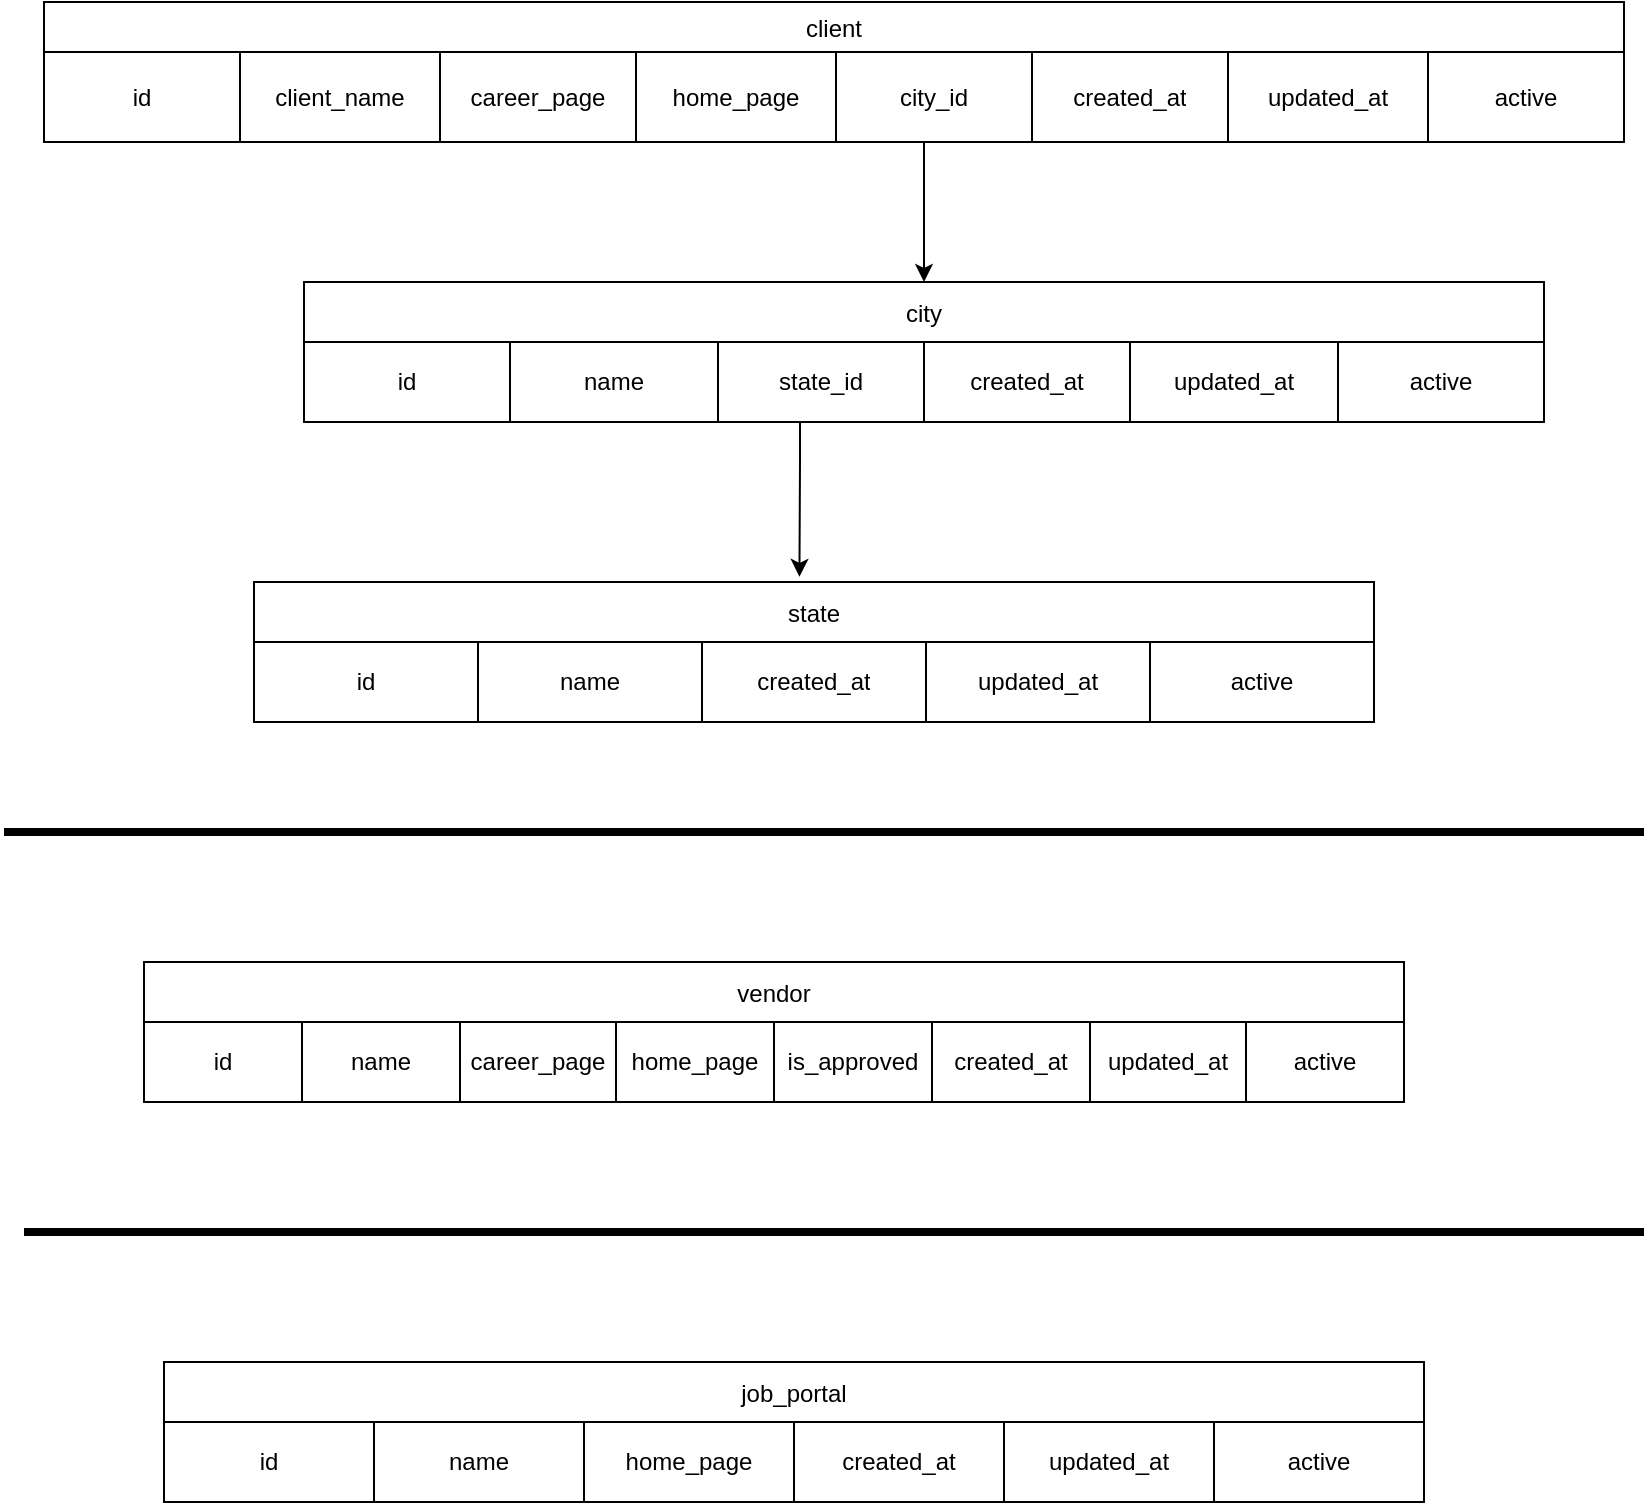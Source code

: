 <mxfile version="21.2.7" type="github">
  <diagram name="Page-1" id="xu53hyu-DOKRlgLd9vMa">
    <mxGraphModel dx="1290" dy="483" grid="1" gridSize="10" guides="1" tooltips="1" connect="1" arrows="1" fold="1" page="1" pageScale="1" pageWidth="850" pageHeight="1100" math="0" shadow="0">
      <root>
        <mxCell id="0" />
        <mxCell id="1" parent="0" />
        <mxCell id="DWGi81Txj0oeRS-JONPe-240" value="" style="line;strokeWidth=4;html=1;perimeter=backbonePerimeter;points=[];outlineConnect=0;" parent="1" vertex="1">
          <mxGeometry x="20" y="530" width="820" height="10" as="geometry" />
        </mxCell>
        <mxCell id="DWGi81Txj0oeRS-JONPe-241" value="" style="line;strokeWidth=4;html=1;perimeter=backbonePerimeter;points=[];outlineConnect=0;" parent="1" vertex="1">
          <mxGeometry x="30" y="730" width="810" height="10" as="geometry" />
        </mxCell>
        <mxCell id="BEp6QYkuWa-ZO171vKVj-59" style="edgeStyle=orthogonalEdgeStyle;rounded=0;orthogonalLoop=1;jettySize=auto;html=1;entryX=0.5;entryY=0;entryDx=0;entryDy=0;" edge="1" parent="1" source="BEp6QYkuWa-ZO171vKVj-3" target="BEp6QYkuWa-ZO171vKVj-21">
          <mxGeometry relative="1" as="geometry">
            <Array as="points">
              <mxPoint x="480" y="246" />
            </Array>
          </mxGeometry>
        </mxCell>
        <mxCell id="BEp6QYkuWa-ZO171vKVj-3" value="client" style="shape=table;startSize=25;container=1;collapsible=0;childLayout=tableLayout;" vertex="1" parent="1">
          <mxGeometry x="40" y="120" width="790" height="70" as="geometry" />
        </mxCell>
        <mxCell id="BEp6QYkuWa-ZO171vKVj-4" value="" style="shape=tableRow;horizontal=0;startSize=0;swimlaneHead=0;swimlaneBody=0;strokeColor=inherit;top=0;left=0;bottom=0;right=0;collapsible=0;dropTarget=0;fillColor=none;points=[[0,0.5],[1,0.5]];portConstraint=eastwest;" vertex="1" parent="BEp6QYkuWa-ZO171vKVj-3">
          <mxGeometry y="25" width="790" height="45" as="geometry" />
        </mxCell>
        <mxCell id="BEp6QYkuWa-ZO171vKVj-5" value="id" style="shape=partialRectangle;html=1;whiteSpace=wrap;connectable=0;strokeColor=inherit;overflow=hidden;fillColor=none;top=0;left=0;bottom=0;right=0;pointerEvents=1;" vertex="1" parent="BEp6QYkuWa-ZO171vKVj-4">
          <mxGeometry width="98" height="45" as="geometry">
            <mxRectangle width="98" height="45" as="alternateBounds" />
          </mxGeometry>
        </mxCell>
        <mxCell id="BEp6QYkuWa-ZO171vKVj-6" value="client_name" style="shape=partialRectangle;html=1;whiteSpace=wrap;connectable=0;strokeColor=inherit;overflow=hidden;fillColor=none;top=0;left=0;bottom=0;right=0;pointerEvents=1;" vertex="1" parent="BEp6QYkuWa-ZO171vKVj-4">
          <mxGeometry x="98" width="100" height="45" as="geometry">
            <mxRectangle width="100" height="45" as="alternateBounds" />
          </mxGeometry>
        </mxCell>
        <mxCell id="BEp6QYkuWa-ZO171vKVj-7" value="career_page" style="shape=partialRectangle;html=1;whiteSpace=wrap;connectable=0;strokeColor=inherit;overflow=hidden;fillColor=none;top=0;left=0;bottom=0;right=0;pointerEvents=1;" vertex="1" parent="BEp6QYkuWa-ZO171vKVj-4">
          <mxGeometry x="198" width="98" height="45" as="geometry">
            <mxRectangle width="98" height="45" as="alternateBounds" />
          </mxGeometry>
        </mxCell>
        <mxCell id="BEp6QYkuWa-ZO171vKVj-8" value="home_page" style="shape=partialRectangle;html=1;whiteSpace=wrap;connectable=0;strokeColor=inherit;overflow=hidden;fillColor=none;top=0;left=0;bottom=0;right=0;pointerEvents=1;" vertex="1" parent="BEp6QYkuWa-ZO171vKVj-4">
          <mxGeometry x="296" width="100" height="45" as="geometry">
            <mxRectangle width="100" height="45" as="alternateBounds" />
          </mxGeometry>
        </mxCell>
        <mxCell id="BEp6QYkuWa-ZO171vKVj-9" value="city_id" style="shape=partialRectangle;html=1;whiteSpace=wrap;connectable=0;strokeColor=inherit;overflow=hidden;fillColor=none;top=0;left=0;bottom=0;right=0;pointerEvents=1;" vertex="1" parent="BEp6QYkuWa-ZO171vKVj-4">
          <mxGeometry x="396" width="98" height="45" as="geometry">
            <mxRectangle width="98" height="45" as="alternateBounds" />
          </mxGeometry>
        </mxCell>
        <mxCell id="BEp6QYkuWa-ZO171vKVj-10" value="created_at" style="shape=partialRectangle;html=1;whiteSpace=wrap;connectable=0;strokeColor=inherit;overflow=hidden;fillColor=none;top=0;left=0;bottom=0;right=0;pointerEvents=1;" vertex="1" parent="BEp6QYkuWa-ZO171vKVj-4">
          <mxGeometry x="494" width="98" height="45" as="geometry">
            <mxRectangle width="98" height="45" as="alternateBounds" />
          </mxGeometry>
        </mxCell>
        <mxCell id="BEp6QYkuWa-ZO171vKVj-11" value="updated_at" style="shape=partialRectangle;html=1;whiteSpace=wrap;connectable=0;strokeColor=inherit;overflow=hidden;fillColor=none;top=0;left=0;bottom=0;right=0;pointerEvents=1;" vertex="1" parent="BEp6QYkuWa-ZO171vKVj-4">
          <mxGeometry x="592" width="100" height="45" as="geometry">
            <mxRectangle width="100" height="45" as="alternateBounds" />
          </mxGeometry>
        </mxCell>
        <mxCell id="BEp6QYkuWa-ZO171vKVj-12" value="active" style="shape=partialRectangle;html=1;whiteSpace=wrap;connectable=0;strokeColor=inherit;overflow=hidden;fillColor=none;top=0;left=0;bottom=0;right=0;pointerEvents=1;" vertex="1" parent="BEp6QYkuWa-ZO171vKVj-4">
          <mxGeometry x="692" width="98" height="45" as="geometry">
            <mxRectangle width="98" height="45" as="alternateBounds" />
          </mxGeometry>
        </mxCell>
        <mxCell id="BEp6QYkuWa-ZO171vKVj-60" style="edgeStyle=orthogonalEdgeStyle;rounded=0;orthogonalLoop=1;jettySize=auto;html=1;entryX=0.487;entryY=-0.037;entryDx=0;entryDy=0;entryPerimeter=0;" edge="1" parent="1" source="BEp6QYkuWa-ZO171vKVj-21" target="BEp6QYkuWa-ZO171vKVj-30">
          <mxGeometry relative="1" as="geometry">
            <Array as="points">
              <mxPoint x="418" y="350" />
              <mxPoint x="418" y="350" />
            </Array>
          </mxGeometry>
        </mxCell>
        <mxCell id="BEp6QYkuWa-ZO171vKVj-21" value="city" style="shape=table;startSize=30;container=1;collapsible=0;childLayout=tableLayout;" vertex="1" parent="1">
          <mxGeometry x="170" y="260" width="620" height="70" as="geometry" />
        </mxCell>
        <mxCell id="BEp6QYkuWa-ZO171vKVj-22" value="" style="shape=tableRow;horizontal=0;startSize=0;swimlaneHead=0;swimlaneBody=0;strokeColor=inherit;top=0;left=0;bottom=0;right=0;collapsible=0;dropTarget=0;fillColor=none;points=[[0,0.5],[1,0.5]];portConstraint=eastwest;" vertex="1" parent="BEp6QYkuWa-ZO171vKVj-21">
          <mxGeometry y="30" width="620" height="40" as="geometry" />
        </mxCell>
        <mxCell id="BEp6QYkuWa-ZO171vKVj-23" value="id" style="shape=partialRectangle;html=1;whiteSpace=wrap;connectable=0;strokeColor=inherit;overflow=hidden;fillColor=none;top=0;left=0;bottom=0;right=0;pointerEvents=1;" vertex="1" parent="BEp6QYkuWa-ZO171vKVj-22">
          <mxGeometry width="103" height="40" as="geometry">
            <mxRectangle width="103" height="40" as="alternateBounds" />
          </mxGeometry>
        </mxCell>
        <mxCell id="BEp6QYkuWa-ZO171vKVj-24" value="name" style="shape=partialRectangle;html=1;whiteSpace=wrap;connectable=0;strokeColor=inherit;overflow=hidden;fillColor=none;top=0;left=0;bottom=0;right=0;pointerEvents=1;" vertex="1" parent="BEp6QYkuWa-ZO171vKVj-22">
          <mxGeometry x="103" width="104" height="40" as="geometry">
            <mxRectangle width="104" height="40" as="alternateBounds" />
          </mxGeometry>
        </mxCell>
        <mxCell id="BEp6QYkuWa-ZO171vKVj-25" value="state_id" style="shape=partialRectangle;html=1;whiteSpace=wrap;connectable=0;strokeColor=inherit;overflow=hidden;fillColor=none;top=0;left=0;bottom=0;right=0;pointerEvents=1;" vertex="1" parent="BEp6QYkuWa-ZO171vKVj-22">
          <mxGeometry x="207" width="103" height="40" as="geometry">
            <mxRectangle width="103" height="40" as="alternateBounds" />
          </mxGeometry>
        </mxCell>
        <mxCell id="BEp6QYkuWa-ZO171vKVj-26" value="created_at" style="shape=partialRectangle;html=1;whiteSpace=wrap;connectable=0;strokeColor=inherit;overflow=hidden;fillColor=none;top=0;left=0;bottom=0;right=0;pointerEvents=1;" vertex="1" parent="BEp6QYkuWa-ZO171vKVj-22">
          <mxGeometry x="310" width="103" height="40" as="geometry">
            <mxRectangle width="103" height="40" as="alternateBounds" />
          </mxGeometry>
        </mxCell>
        <mxCell id="BEp6QYkuWa-ZO171vKVj-27" value="updated_at" style="shape=partialRectangle;html=1;whiteSpace=wrap;connectable=0;strokeColor=inherit;overflow=hidden;fillColor=none;top=0;left=0;bottom=0;right=0;pointerEvents=1;" vertex="1" parent="BEp6QYkuWa-ZO171vKVj-22">
          <mxGeometry x="413" width="104" height="40" as="geometry">
            <mxRectangle width="104" height="40" as="alternateBounds" />
          </mxGeometry>
        </mxCell>
        <mxCell id="BEp6QYkuWa-ZO171vKVj-28" value="active" style="shape=partialRectangle;html=1;whiteSpace=wrap;connectable=0;strokeColor=inherit;overflow=hidden;fillColor=none;top=0;left=0;bottom=0;right=0;pointerEvents=1;" vertex="1" parent="BEp6QYkuWa-ZO171vKVj-22">
          <mxGeometry x="517" width="103" height="40" as="geometry">
            <mxRectangle width="103" height="40" as="alternateBounds" />
          </mxGeometry>
        </mxCell>
        <mxCell id="BEp6QYkuWa-ZO171vKVj-30" value="state" style="shape=table;startSize=30;container=1;collapsible=0;childLayout=tableLayout;" vertex="1" parent="1">
          <mxGeometry x="145" y="410" width="560" height="70" as="geometry" />
        </mxCell>
        <mxCell id="BEp6QYkuWa-ZO171vKVj-31" value="" style="shape=tableRow;horizontal=0;startSize=0;swimlaneHead=0;swimlaneBody=0;strokeColor=inherit;top=0;left=0;bottom=0;right=0;collapsible=0;dropTarget=0;fillColor=none;points=[[0,0.5],[1,0.5]];portConstraint=eastwest;" vertex="1" parent="BEp6QYkuWa-ZO171vKVj-30">
          <mxGeometry y="30" width="560" height="40" as="geometry" />
        </mxCell>
        <mxCell id="BEp6QYkuWa-ZO171vKVj-32" value="id" style="shape=partialRectangle;html=1;whiteSpace=wrap;connectable=0;strokeColor=inherit;overflow=hidden;fillColor=none;top=0;left=0;bottom=0;right=0;pointerEvents=1;" vertex="1" parent="BEp6QYkuWa-ZO171vKVj-31">
          <mxGeometry width="112" height="40" as="geometry">
            <mxRectangle width="112" height="40" as="alternateBounds" />
          </mxGeometry>
        </mxCell>
        <mxCell id="BEp6QYkuWa-ZO171vKVj-33" value="name" style="shape=partialRectangle;html=1;whiteSpace=wrap;connectable=0;strokeColor=inherit;overflow=hidden;fillColor=none;top=0;left=0;bottom=0;right=0;pointerEvents=1;" vertex="1" parent="BEp6QYkuWa-ZO171vKVj-31">
          <mxGeometry x="112" width="112" height="40" as="geometry">
            <mxRectangle width="112" height="40" as="alternateBounds" />
          </mxGeometry>
        </mxCell>
        <mxCell id="BEp6QYkuWa-ZO171vKVj-34" value="created_at" style="shape=partialRectangle;html=1;whiteSpace=wrap;connectable=0;strokeColor=inherit;overflow=hidden;fillColor=none;top=0;left=0;bottom=0;right=0;pointerEvents=1;" vertex="1" parent="BEp6QYkuWa-ZO171vKVj-31">
          <mxGeometry x="224" width="112" height="40" as="geometry">
            <mxRectangle width="112" height="40" as="alternateBounds" />
          </mxGeometry>
        </mxCell>
        <mxCell id="BEp6QYkuWa-ZO171vKVj-35" value="updated_at" style="shape=partialRectangle;html=1;whiteSpace=wrap;connectable=0;strokeColor=inherit;overflow=hidden;fillColor=none;top=0;left=0;bottom=0;right=0;pointerEvents=1;" vertex="1" parent="BEp6QYkuWa-ZO171vKVj-31">
          <mxGeometry x="336" width="112" height="40" as="geometry">
            <mxRectangle width="112" height="40" as="alternateBounds" />
          </mxGeometry>
        </mxCell>
        <mxCell id="BEp6QYkuWa-ZO171vKVj-36" value="active" style="shape=partialRectangle;html=1;whiteSpace=wrap;connectable=0;strokeColor=inherit;overflow=hidden;fillColor=none;top=0;left=0;bottom=0;right=0;pointerEvents=1;" vertex="1" parent="BEp6QYkuWa-ZO171vKVj-31">
          <mxGeometry x="448" width="112" height="40" as="geometry">
            <mxRectangle width="112" height="40" as="alternateBounds" />
          </mxGeometry>
        </mxCell>
        <mxCell id="BEp6QYkuWa-ZO171vKVj-39" value="vendor" style="shape=table;startSize=30;container=1;collapsible=0;childLayout=tableLayout;" vertex="1" parent="1">
          <mxGeometry x="90" y="600" width="630" height="70" as="geometry" />
        </mxCell>
        <mxCell id="BEp6QYkuWa-ZO171vKVj-40" value="" style="shape=tableRow;horizontal=0;startSize=0;swimlaneHead=0;swimlaneBody=0;strokeColor=inherit;top=0;left=0;bottom=0;right=0;collapsible=0;dropTarget=0;fillColor=none;points=[[0,0.5],[1,0.5]];portConstraint=eastwest;" vertex="1" parent="BEp6QYkuWa-ZO171vKVj-39">
          <mxGeometry y="30" width="630" height="40" as="geometry" />
        </mxCell>
        <mxCell id="BEp6QYkuWa-ZO171vKVj-41" value="id" style="shape=partialRectangle;html=1;whiteSpace=wrap;connectable=0;strokeColor=inherit;overflow=hidden;fillColor=none;top=0;left=0;bottom=0;right=0;pointerEvents=1;" vertex="1" parent="BEp6QYkuWa-ZO171vKVj-40">
          <mxGeometry width="79" height="40" as="geometry">
            <mxRectangle width="79" height="40" as="alternateBounds" />
          </mxGeometry>
        </mxCell>
        <mxCell id="BEp6QYkuWa-ZO171vKVj-42" value="name" style="shape=partialRectangle;html=1;whiteSpace=wrap;connectable=0;strokeColor=inherit;overflow=hidden;fillColor=none;top=0;left=0;bottom=0;right=0;pointerEvents=1;" vertex="1" parent="BEp6QYkuWa-ZO171vKVj-40">
          <mxGeometry x="79" width="79" height="40" as="geometry">
            <mxRectangle width="79" height="40" as="alternateBounds" />
          </mxGeometry>
        </mxCell>
        <mxCell id="BEp6QYkuWa-ZO171vKVj-43" value="career_page" style="shape=partialRectangle;html=1;whiteSpace=wrap;connectable=0;strokeColor=inherit;overflow=hidden;fillColor=none;top=0;left=0;bottom=0;right=0;pointerEvents=1;" vertex="1" parent="BEp6QYkuWa-ZO171vKVj-40">
          <mxGeometry x="158" width="78" height="40" as="geometry">
            <mxRectangle width="78" height="40" as="alternateBounds" />
          </mxGeometry>
        </mxCell>
        <mxCell id="BEp6QYkuWa-ZO171vKVj-44" value="home_page" style="shape=partialRectangle;html=1;whiteSpace=wrap;connectable=0;strokeColor=inherit;overflow=hidden;fillColor=none;top=0;left=0;bottom=0;right=0;pointerEvents=1;" vertex="1" parent="BEp6QYkuWa-ZO171vKVj-40">
          <mxGeometry x="236" width="79" height="40" as="geometry">
            <mxRectangle width="79" height="40" as="alternateBounds" />
          </mxGeometry>
        </mxCell>
        <mxCell id="BEp6QYkuWa-ZO171vKVj-45" value="is_approved" style="shape=partialRectangle;html=1;whiteSpace=wrap;connectable=0;strokeColor=inherit;overflow=hidden;fillColor=none;top=0;left=0;bottom=0;right=0;pointerEvents=1;" vertex="1" parent="BEp6QYkuWa-ZO171vKVj-40">
          <mxGeometry x="315" width="79" height="40" as="geometry">
            <mxRectangle width="79" height="40" as="alternateBounds" />
          </mxGeometry>
        </mxCell>
        <mxCell id="BEp6QYkuWa-ZO171vKVj-46" value="created_at" style="shape=partialRectangle;html=1;whiteSpace=wrap;connectable=0;strokeColor=inherit;overflow=hidden;fillColor=none;top=0;left=0;bottom=0;right=0;pointerEvents=1;" vertex="1" parent="BEp6QYkuWa-ZO171vKVj-40">
          <mxGeometry x="394" width="79" height="40" as="geometry">
            <mxRectangle width="79" height="40" as="alternateBounds" />
          </mxGeometry>
        </mxCell>
        <mxCell id="BEp6QYkuWa-ZO171vKVj-47" value="updated_at" style="shape=partialRectangle;html=1;whiteSpace=wrap;connectable=0;strokeColor=inherit;overflow=hidden;fillColor=none;top=0;left=0;bottom=0;right=0;pointerEvents=1;" vertex="1" parent="BEp6QYkuWa-ZO171vKVj-40">
          <mxGeometry x="473" width="78" height="40" as="geometry">
            <mxRectangle width="78" height="40" as="alternateBounds" />
          </mxGeometry>
        </mxCell>
        <mxCell id="BEp6QYkuWa-ZO171vKVj-48" value="active" style="shape=partialRectangle;html=1;whiteSpace=wrap;connectable=0;strokeColor=inherit;overflow=hidden;fillColor=none;top=0;left=0;bottom=0;right=0;pointerEvents=1;" vertex="1" parent="BEp6QYkuWa-ZO171vKVj-40">
          <mxGeometry x="551" width="79" height="40" as="geometry">
            <mxRectangle width="79" height="40" as="alternateBounds" />
          </mxGeometry>
        </mxCell>
        <mxCell id="BEp6QYkuWa-ZO171vKVj-51" value="job_portal" style="shape=table;startSize=30;container=1;collapsible=0;childLayout=tableLayout;" vertex="1" parent="1">
          <mxGeometry x="100" y="800" width="630" height="70" as="geometry" />
        </mxCell>
        <mxCell id="BEp6QYkuWa-ZO171vKVj-52" value="" style="shape=tableRow;horizontal=0;startSize=0;swimlaneHead=0;swimlaneBody=0;strokeColor=inherit;top=0;left=0;bottom=0;right=0;collapsible=0;dropTarget=0;fillColor=none;points=[[0,0.5],[1,0.5]];portConstraint=eastwest;" vertex="1" parent="BEp6QYkuWa-ZO171vKVj-51">
          <mxGeometry y="30" width="630" height="40" as="geometry" />
        </mxCell>
        <mxCell id="BEp6QYkuWa-ZO171vKVj-53" value="id" style="shape=partialRectangle;html=1;whiteSpace=wrap;connectable=0;strokeColor=inherit;overflow=hidden;fillColor=none;top=0;left=0;bottom=0;right=0;pointerEvents=1;" vertex="1" parent="BEp6QYkuWa-ZO171vKVj-52">
          <mxGeometry width="105" height="40" as="geometry">
            <mxRectangle width="105" height="40" as="alternateBounds" />
          </mxGeometry>
        </mxCell>
        <mxCell id="BEp6QYkuWa-ZO171vKVj-54" value="name" style="shape=partialRectangle;html=1;whiteSpace=wrap;connectable=0;strokeColor=inherit;overflow=hidden;fillColor=none;top=0;left=0;bottom=0;right=0;pointerEvents=1;" vertex="1" parent="BEp6QYkuWa-ZO171vKVj-52">
          <mxGeometry x="105" width="105" height="40" as="geometry">
            <mxRectangle width="105" height="40" as="alternateBounds" />
          </mxGeometry>
        </mxCell>
        <mxCell id="BEp6QYkuWa-ZO171vKVj-55" value="home_page" style="shape=partialRectangle;html=1;whiteSpace=wrap;connectable=0;strokeColor=inherit;overflow=hidden;fillColor=none;top=0;left=0;bottom=0;right=0;pointerEvents=1;" vertex="1" parent="BEp6QYkuWa-ZO171vKVj-52">
          <mxGeometry x="210" width="105" height="40" as="geometry">
            <mxRectangle width="105" height="40" as="alternateBounds" />
          </mxGeometry>
        </mxCell>
        <mxCell id="BEp6QYkuWa-ZO171vKVj-56" value="created_at" style="shape=partialRectangle;html=1;whiteSpace=wrap;connectable=0;strokeColor=inherit;overflow=hidden;fillColor=none;top=0;left=0;bottom=0;right=0;pointerEvents=1;" vertex="1" parent="BEp6QYkuWa-ZO171vKVj-52">
          <mxGeometry x="315" width="105" height="40" as="geometry">
            <mxRectangle width="105" height="40" as="alternateBounds" />
          </mxGeometry>
        </mxCell>
        <mxCell id="BEp6QYkuWa-ZO171vKVj-57" value="updated_at" style="shape=partialRectangle;html=1;whiteSpace=wrap;connectable=0;strokeColor=inherit;overflow=hidden;fillColor=none;top=0;left=0;bottom=0;right=0;pointerEvents=1;" vertex="1" parent="BEp6QYkuWa-ZO171vKVj-52">
          <mxGeometry x="420" width="105" height="40" as="geometry">
            <mxRectangle width="105" height="40" as="alternateBounds" />
          </mxGeometry>
        </mxCell>
        <mxCell id="BEp6QYkuWa-ZO171vKVj-58" value="active" style="shape=partialRectangle;html=1;whiteSpace=wrap;connectable=0;strokeColor=inherit;overflow=hidden;fillColor=none;top=0;left=0;bottom=0;right=0;pointerEvents=1;" vertex="1" parent="BEp6QYkuWa-ZO171vKVj-52">
          <mxGeometry x="525" width="105" height="40" as="geometry">
            <mxRectangle width="105" height="40" as="alternateBounds" />
          </mxGeometry>
        </mxCell>
      </root>
    </mxGraphModel>
  </diagram>
</mxfile>
